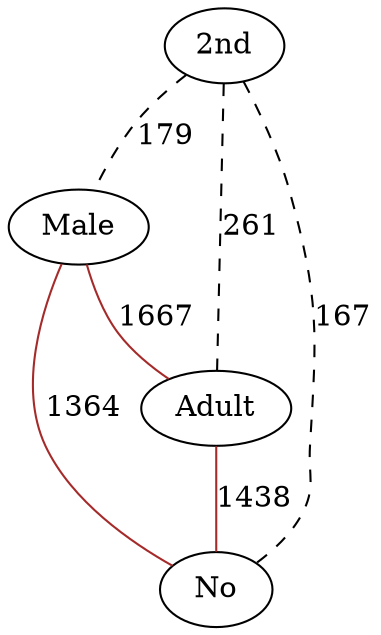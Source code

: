 strict graph "()" {
"2nd";
Male;
Adult;
No;
"2nd" -- Male  [color=black, label=179, style=dashed];
"2nd" -- Adult  [color=black, label=261, style=dashed];
"2nd" -- No  [color=black, label=167, style=dashed];
Male -- Adult  [color=brown, label=1667, style=solid];
Male -- No  [color=brown, label=1364, style=solid];
Adult -- No  [color=brown, label=1438, style=solid];
}

